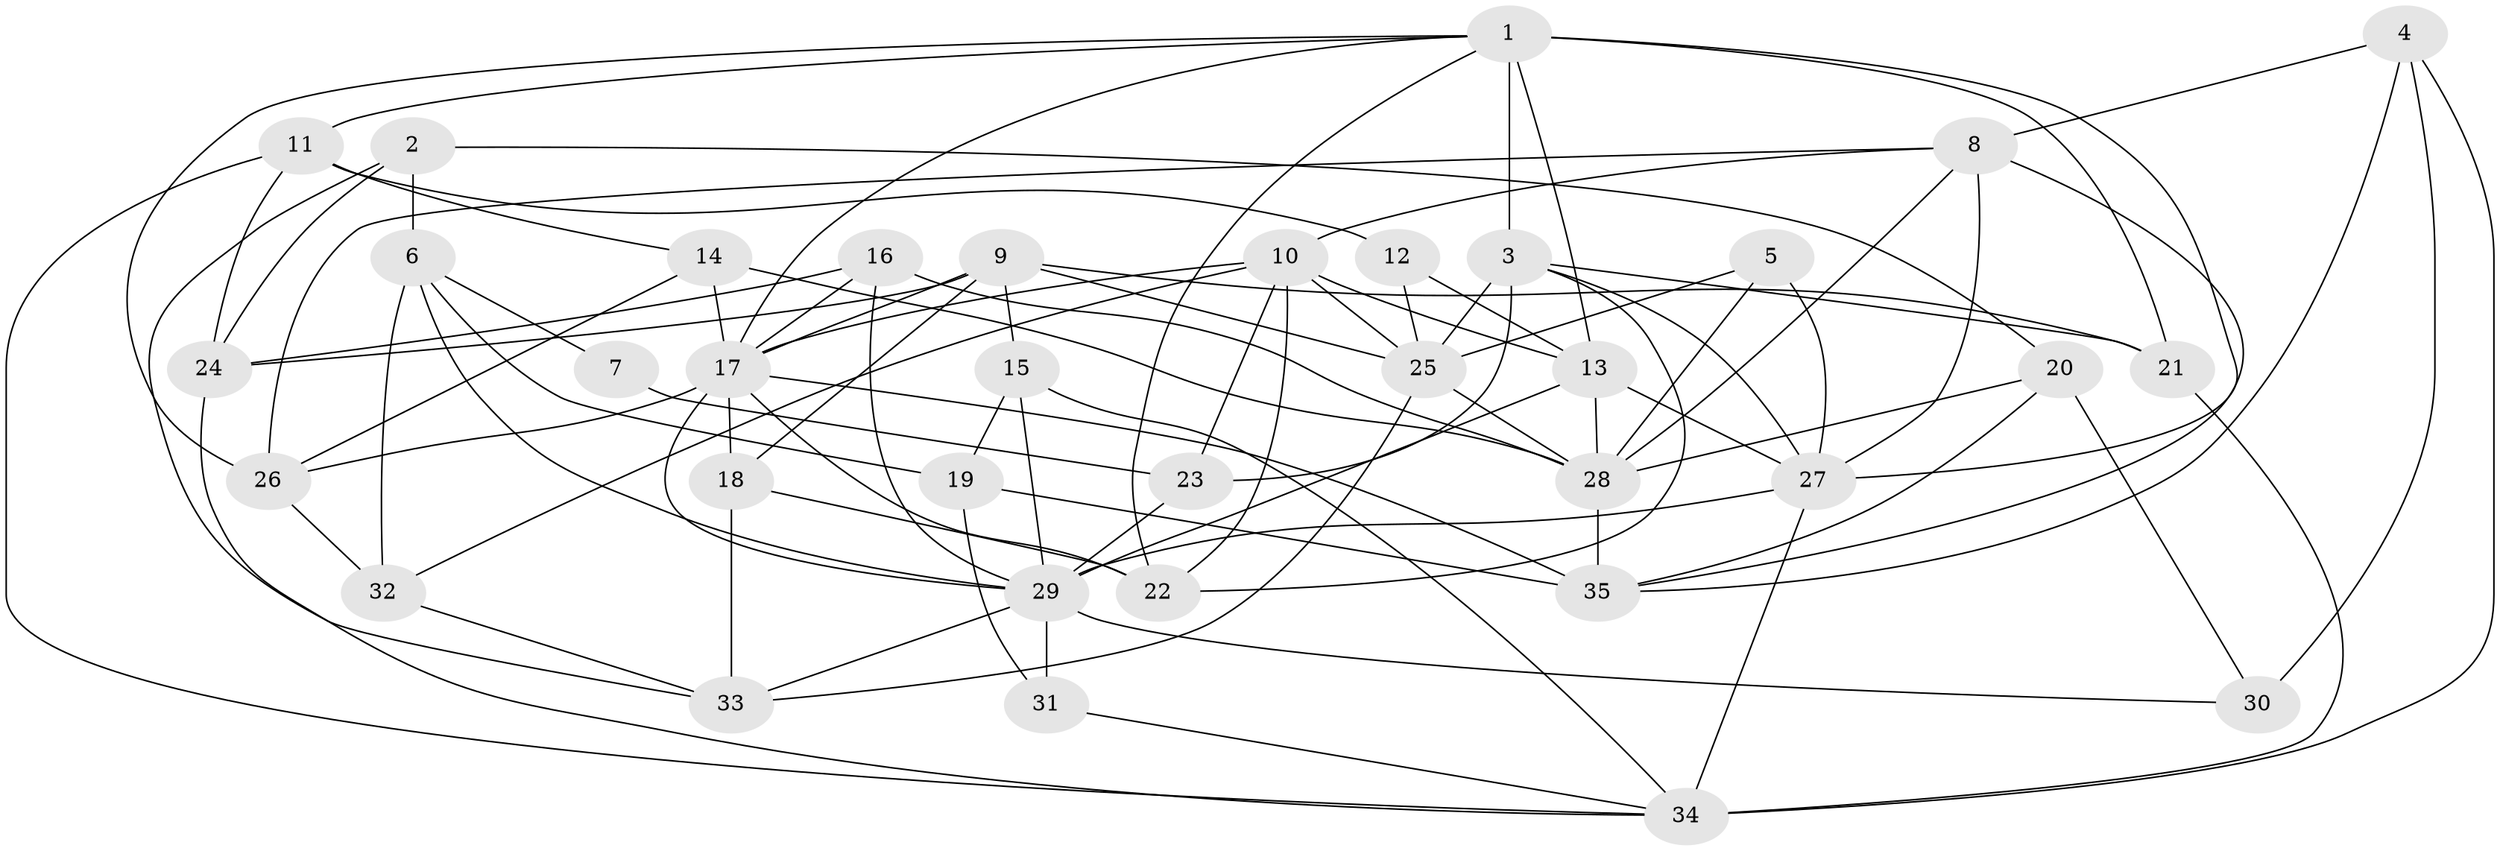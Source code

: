 // original degree distribution, {4: 0.3142857142857143, 7: 0.02857142857142857, 5: 0.15714285714285714, 6: 0.1, 2: 0.11428571428571428, 3: 0.2714285714285714, 8: 0.014285714285714285}
// Generated by graph-tools (version 1.1) at 2025/02/03/09/25 03:02:08]
// undirected, 35 vertices, 91 edges
graph export_dot {
graph [start="1"]
  node [color=gray90,style=filled];
  1;
  2;
  3;
  4;
  5;
  6;
  7;
  8;
  9;
  10;
  11;
  12;
  13;
  14;
  15;
  16;
  17;
  18;
  19;
  20;
  21;
  22;
  23;
  24;
  25;
  26;
  27;
  28;
  29;
  30;
  31;
  32;
  33;
  34;
  35;
  1 -- 3 [weight=1.0];
  1 -- 11 [weight=1.0];
  1 -- 13 [weight=2.0];
  1 -- 17 [weight=1.0];
  1 -- 21 [weight=1.0];
  1 -- 22 [weight=1.0];
  1 -- 26 [weight=1.0];
  1 -- 27 [weight=1.0];
  2 -- 6 [weight=1.0];
  2 -- 20 [weight=1.0];
  2 -- 24 [weight=1.0];
  2 -- 33 [weight=1.0];
  3 -- 21 [weight=1.0];
  3 -- 22 [weight=1.0];
  3 -- 23 [weight=2.0];
  3 -- 25 [weight=2.0];
  3 -- 27 [weight=1.0];
  4 -- 8 [weight=1.0];
  4 -- 30 [weight=1.0];
  4 -- 34 [weight=1.0];
  4 -- 35 [weight=1.0];
  5 -- 25 [weight=1.0];
  5 -- 27 [weight=1.0];
  5 -- 28 [weight=1.0];
  6 -- 7 [weight=1.0];
  6 -- 19 [weight=1.0];
  6 -- 29 [weight=2.0];
  6 -- 32 [weight=1.0];
  7 -- 23 [weight=1.0];
  8 -- 10 [weight=1.0];
  8 -- 26 [weight=1.0];
  8 -- 27 [weight=2.0];
  8 -- 28 [weight=1.0];
  8 -- 35 [weight=1.0];
  9 -- 15 [weight=1.0];
  9 -- 17 [weight=1.0];
  9 -- 18 [weight=1.0];
  9 -- 21 [weight=1.0];
  9 -- 24 [weight=1.0];
  9 -- 25 [weight=1.0];
  10 -- 13 [weight=1.0];
  10 -- 17 [weight=1.0];
  10 -- 22 [weight=1.0];
  10 -- 23 [weight=1.0];
  10 -- 25 [weight=1.0];
  10 -- 32 [weight=1.0];
  11 -- 12 [weight=1.0];
  11 -- 14 [weight=1.0];
  11 -- 24 [weight=1.0];
  11 -- 34 [weight=1.0];
  12 -- 13 [weight=1.0];
  12 -- 25 [weight=3.0];
  13 -- 27 [weight=1.0];
  13 -- 28 [weight=1.0];
  13 -- 29 [weight=1.0];
  14 -- 17 [weight=2.0];
  14 -- 26 [weight=1.0];
  14 -- 28 [weight=2.0];
  15 -- 19 [weight=1.0];
  15 -- 29 [weight=1.0];
  15 -- 34 [weight=1.0];
  16 -- 17 [weight=1.0];
  16 -- 24 [weight=1.0];
  16 -- 28 [weight=1.0];
  16 -- 29 [weight=1.0];
  17 -- 18 [weight=1.0];
  17 -- 22 [weight=1.0];
  17 -- 26 [weight=1.0];
  17 -- 29 [weight=1.0];
  17 -- 35 [weight=1.0];
  18 -- 22 [weight=1.0];
  18 -- 33 [weight=1.0];
  19 -- 31 [weight=1.0];
  19 -- 35 [weight=1.0];
  20 -- 28 [weight=1.0];
  20 -- 30 [weight=1.0];
  20 -- 35 [weight=1.0];
  21 -- 34 [weight=2.0];
  23 -- 29 [weight=1.0];
  24 -- 34 [weight=1.0];
  25 -- 28 [weight=1.0];
  25 -- 33 [weight=1.0];
  26 -- 32 [weight=1.0];
  27 -- 29 [weight=1.0];
  27 -- 34 [weight=1.0];
  28 -- 35 [weight=2.0];
  29 -- 30 [weight=1.0];
  29 -- 31 [weight=1.0];
  29 -- 33 [weight=1.0];
  31 -- 34 [weight=1.0];
  32 -- 33 [weight=1.0];
}
